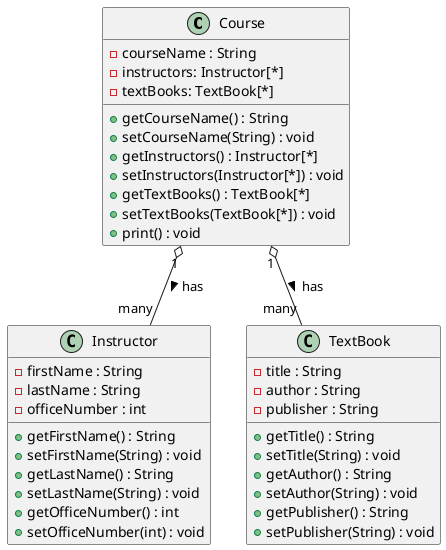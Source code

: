 @startuml

Course "1" o-- "many" Instructor : has >
Course "1" o-- "many" TextBook : has >

class Course {
  - courseName : String
  - instructors: Instructor[*]
  - textBooks: TextBook[*]

  + getCourseName() : String
  + setCourseName(String) : void
  + getInstructors() : Instructor[*]
  + setInstructors(Instructor[*]) : void
  + getTextBooks() : TextBook[*]
  + setTextBooks(TextBook[*]) : void
  + print() : void
}

class Instructor {
  - firstName : String
  - lastName : String
  - officeNumber : int

  + getFirstName() : String
  + setFirstName(String) : void
  + getLastName() : String
  + setLastName(String) : void
  + getOfficeNumber() : int
  + setOfficeNumber(int) : void
}

class TextBook {
  - title : String
  - author : String
  - publisher : String

  + getTitle() : String
  + setTitle(String) : void
  + getAuthor() : String
  + setAuthor(String) : void
  + getPublisher() : String
  + setPublisher(String) : void
}


@enduml

